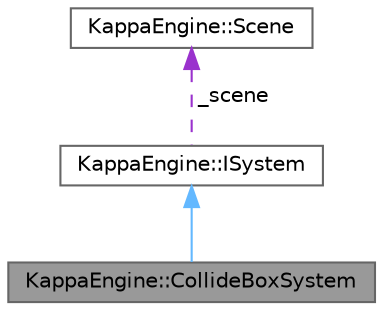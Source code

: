 digraph "KappaEngine::CollideBoxSystem"
{
 // LATEX_PDF_SIZE
  bgcolor="transparent";
  edge [fontname=Helvetica,fontsize=10,labelfontname=Helvetica,labelfontsize=10];
  node [fontname=Helvetica,fontsize=10,shape=box,height=0.2,width=0.4];
  Node1 [label="KappaEngine::CollideBoxSystem",height=0.2,width=0.4,color="gray40", fillcolor="grey60", style="filled", fontcolor="black",tooltip=" "];
  Node2 -> Node1 [dir="back",color="steelblue1",style="solid"];
  Node2 [label="KappaEngine::ISystem",height=0.2,width=0.4,color="gray40", fillcolor="white", style="filled",URL="$class_kappa_engine_1_1_i_system.html",tooltip=" "];
  Node3 -> Node2 [dir="back",color="darkorchid3",style="dashed",label=" _scene" ];
  Node3 [label="KappaEngine::Scene",height=0.2,width=0.4,color="gray40", fillcolor="white", style="filled",URL="$class_kappa_engine_1_1_scene.html",tooltip=" "];
}

